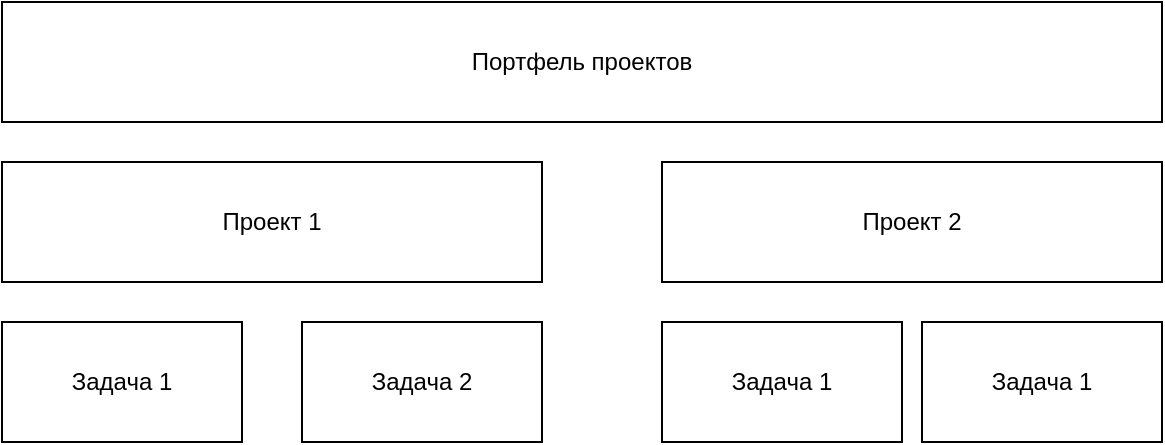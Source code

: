 <mxfile version="22.1.4" type="github">
  <diagram name="Страница — 1" id="p_GWqLbjNePEwH5LrEB8">
    <mxGraphModel dx="954" dy="599" grid="1" gridSize="10" guides="1" tooltips="1" connect="1" arrows="1" fold="1" page="1" pageScale="1" pageWidth="827" pageHeight="1169" math="0" shadow="0">
      <root>
        <mxCell id="0" />
        <mxCell id="1" parent="0" />
        <mxCell id="tYkbgo62yAJlWN4EVD0--1" value="Портфель проектов" style="rounded=0;whiteSpace=wrap;html=1;" vertex="1" parent="1">
          <mxGeometry x="120" y="40" width="580" height="60" as="geometry" />
        </mxCell>
        <mxCell id="tYkbgo62yAJlWN4EVD0--2" value="Проект 1" style="rounded=0;whiteSpace=wrap;html=1;" vertex="1" parent="1">
          <mxGeometry x="120" y="120" width="270" height="60" as="geometry" />
        </mxCell>
        <mxCell id="tYkbgo62yAJlWN4EVD0--3" value="Проект 2" style="rounded=0;whiteSpace=wrap;html=1;" vertex="1" parent="1">
          <mxGeometry x="450" y="120" width="250" height="60" as="geometry" />
        </mxCell>
        <mxCell id="tYkbgo62yAJlWN4EVD0--5" value="Задача 1" style="rounded=0;whiteSpace=wrap;html=1;" vertex="1" parent="1">
          <mxGeometry x="120" y="200" width="120" height="60" as="geometry" />
        </mxCell>
        <mxCell id="tYkbgo62yAJlWN4EVD0--6" value="Задача 2" style="rounded=0;whiteSpace=wrap;html=1;" vertex="1" parent="1">
          <mxGeometry x="270" y="200" width="120" height="60" as="geometry" />
        </mxCell>
        <mxCell id="tYkbgo62yAJlWN4EVD0--7" value="Задача 1" style="rounded=0;whiteSpace=wrap;html=1;" vertex="1" parent="1">
          <mxGeometry x="450" y="200" width="120" height="60" as="geometry" />
        </mxCell>
        <mxCell id="tYkbgo62yAJlWN4EVD0--8" value="Задача 1" style="rounded=0;whiteSpace=wrap;html=1;" vertex="1" parent="1">
          <mxGeometry x="580" y="200" width="120" height="60" as="geometry" />
        </mxCell>
      </root>
    </mxGraphModel>
  </diagram>
</mxfile>
